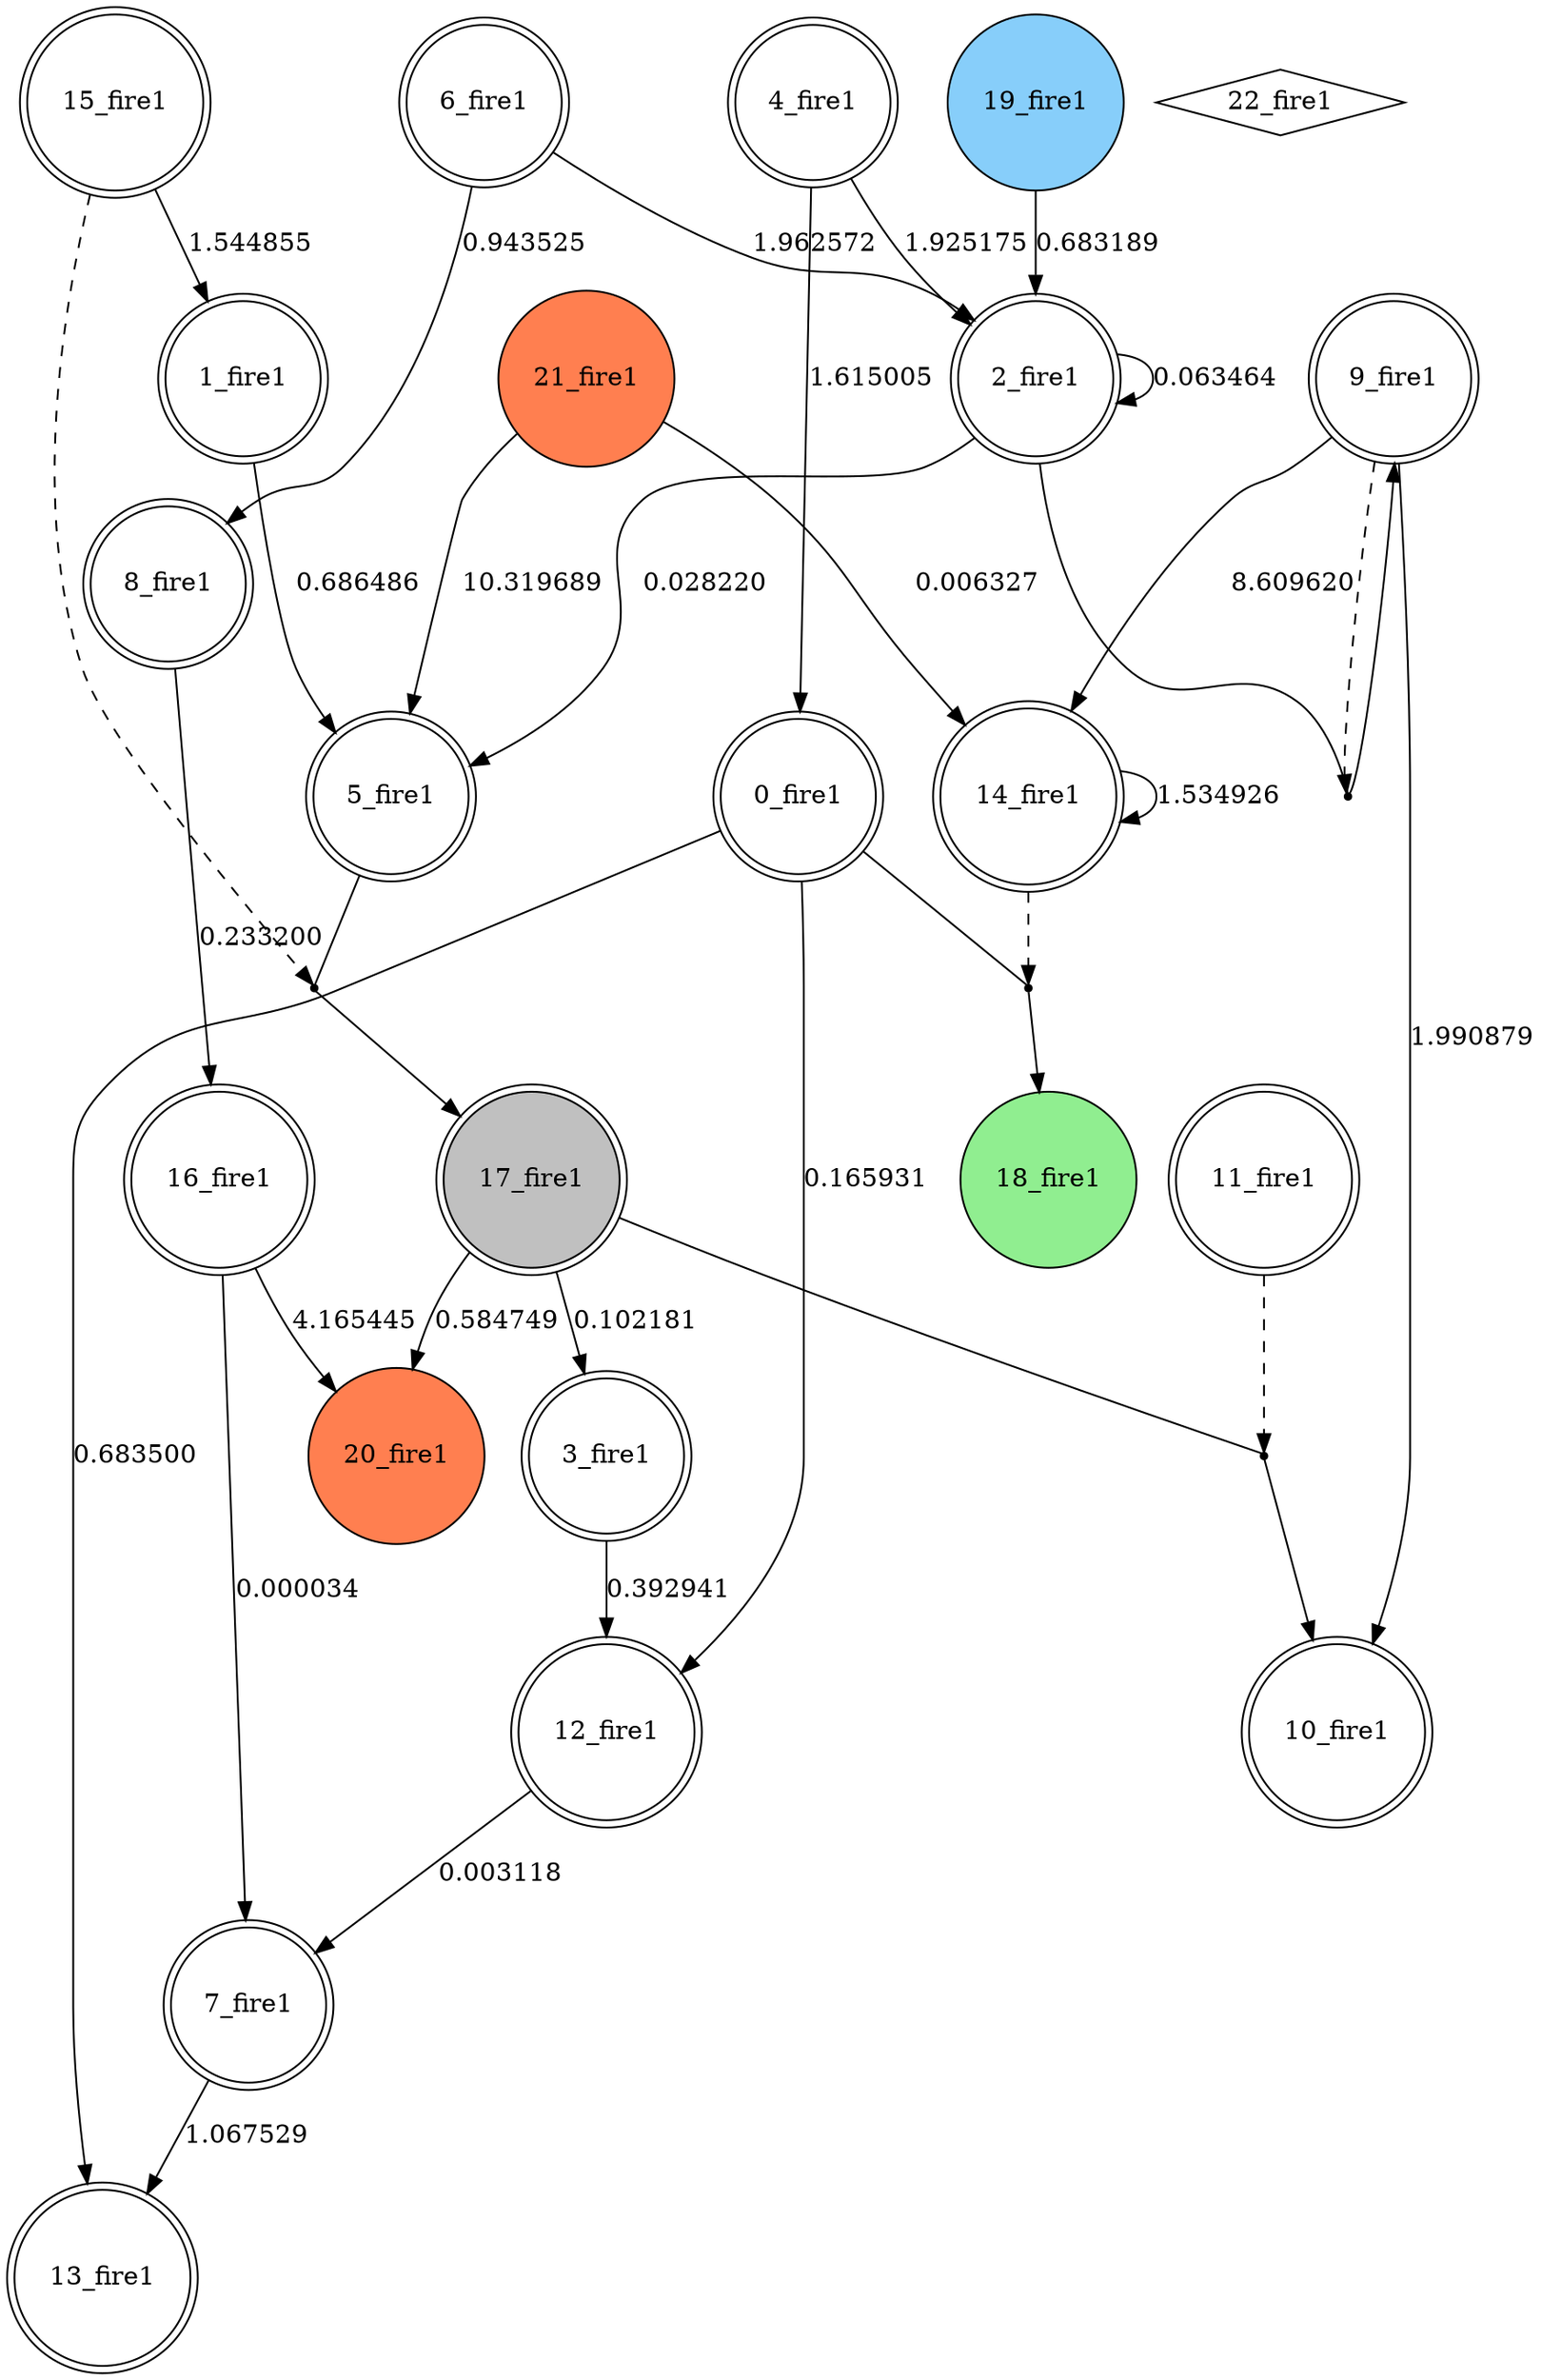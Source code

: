 digraph G {
 node[shape = circle]
0 [label="0_fire1",shape=doublecircle]
1 [label="1_fire1",shape=doublecircle]
2 [label="2_fire1",shape=doublecircle]
3 [label="3_fire1",shape=doublecircle]
4 [label="4_fire1",shape=doublecircle]
5 [label="5_fire1",shape=doublecircle]
6 [label="6_fire1",shape=doublecircle]
7 [label="7_fire1",shape=doublecircle]
8 [label="8_fire1",shape=doublecircle]
9 [label="9_fire1",shape=doublecircle]
10 [label="10_fire1",shape=doublecircle]
11 [label="11_fire1",shape=doublecircle]
12 [label="12_fire1",shape=doublecircle]
13 [label="13_fire1",shape=doublecircle]
14 [label="14_fire1",shape=doublecircle]
15 [label="15_fire1",shape=doublecircle]
16 [label="16_fire1",shape=doublecircle]
17 [label="17_fire1",shape=doublecircle, style=filled, fillcolor=gray]
18 [label="18_fire1",style=filled, fillcolor=lightgreen]
19 [label="19_fire1",style=filled, fillcolor=lightskyblue]
20 [label="20_fire1",style=filled, fillcolor=coral]
21 [label="21_fire1",style=filled, fillcolor=coral]
22 [label="22_fire1",shape=diamond]
24 [shape=point, label=""]
15 -> 24 [style=dashed] 
5 -> 24 [dir=none]
24 -> 17 
9 -> 10 [label="1.990879"]
9 -> 14 [label="8.609620"]
25 [shape=point, label=""]
11 -> 25 [style=dashed] 
17 -> 25 [dir=none]
25 -> 10 
21 -> 5 [label="10.319689"]
1 -> 5 [label="0.686486"]
15 -> 1 [label="1.544855"]
2 -> 2 [label="0.063464"]
14 -> 14 [label="1.534926"]
16 -> 7 [label="0.000034"]
0 -> 13 [label="0.683500"]
7 -> 13 [label="1.067529"]
6 -> 2 [label="1.962572"]
21 -> 14 [label="0.006327"]
26 [shape=point, label=""]
9 -> 26 [style=dashed] 
2 -> 26 [dir=none]
26 -> 9 
4 -> 2 [label="1.925175"]
6 -> 8 [label="0.943525"]
27 [shape=point, label=""]
14 -> 27 [style=dashed] 
0 -> 27 [dir=none]
27 -> 18 
3 -> 12 [label="0.392941"]
19 -> 2 [label="0.683189"]
17 -> 3 [label="0.102181"]
8 -> 16 [label="0.233200"]
17 -> 20 [label="0.584749"]
2 -> 5 [label="0.028220"]
0 -> 12 [label="0.165931"]
16 -> 20 [label="4.165445"]
12 -> 7 [label="0.003118"]
4 -> 0 [label="1.615005"]
}
